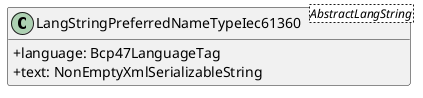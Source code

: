 @startuml
skinparam classAttributeIconSize 0
hide methods

class LangStringPreferredNameTypeIec61360<AbstractLangString> {
  +language: Bcp47LanguageTag 
  +text: NonEmptyXmlSerializableString 
}
@enduml